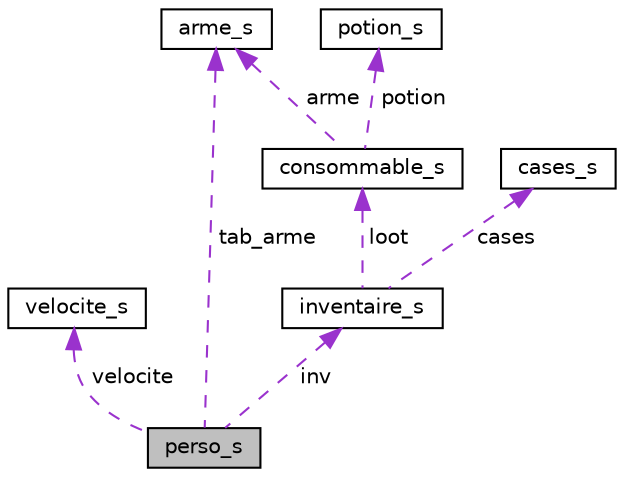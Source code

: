 digraph "perso_s"
{
 // LATEX_PDF_SIZE
  edge [fontname="Helvetica",fontsize="10",labelfontname="Helvetica",labelfontsize="10"];
  node [fontname="Helvetica",fontsize="10",shape=record];
  Node1 [label="perso_s",height=0.2,width=0.4,color="black", fillcolor="grey75", style="filled", fontcolor="black",tooltip="Structure de données de personnage, avec l'emplacement du personnage lié au tag, ses coordonnées,..."];
  Node2 -> Node1 [dir="back",color="darkorchid3",fontsize="10",style="dashed",label=" velocite" ,fontname="Helvetica"];
  Node2 [label="velocite_s",height=0.2,width=0.4,color="black", fillcolor="white", style="filled",URL="$structvelocite__s.html",tooltip="Definition de la structure vitesse d'un objet."];
  Node3 -> Node1 [dir="back",color="darkorchid3",fontsize="10",style="dashed",label=" tab_arme" ,fontname="Helvetica"];
  Node3 [label="arme_s",height=0.2,width=0.4,color="black", fillcolor="white", style="filled",URL="$structarme__s.html",tooltip="Stucture de la configuration d'une arme, possédant un tag, ainsi qu'un nom et une description...."];
  Node4 -> Node1 [dir="back",color="darkorchid3",fontsize="10",style="dashed",label=" inv" ,fontname="Helvetica"];
  Node4 [label="inventaire_s",height=0.2,width=0.4,color="black", fillcolor="white", style="filled",URL="$structinventaire__s.html",tooltip=" "];
  Node5 -> Node4 [dir="back",color="darkorchid3",fontsize="10",style="dashed",label=" cases" ,fontname="Helvetica"];
  Node5 [label="cases_s",height=0.2,width=0.4,color="black", fillcolor="white", style="filled",URL="$structcases__s.html",tooltip=" "];
  Node6 -> Node4 [dir="back",color="darkorchid3",fontsize="10",style="dashed",label=" loot" ,fontname="Helvetica"];
  Node6 [label="consommable_s",height=0.2,width=0.4,color="black", fillcolor="white", style="filled",URL="$structconsommable__s.html",tooltip=" "];
  Node3 -> Node6 [dir="back",color="darkorchid3",fontsize="10",style="dashed",label=" arme" ,fontname="Helvetica"];
  Node7 -> Node6 [dir="back",color="darkorchid3",fontsize="10",style="dashed",label=" potion" ,fontname="Helvetica"];
  Node7 [label="potion_s",height=0.2,width=0.4,color="black", fillcolor="white", style="filled",URL="$structpotion__s.html",tooltip=" "];
}
